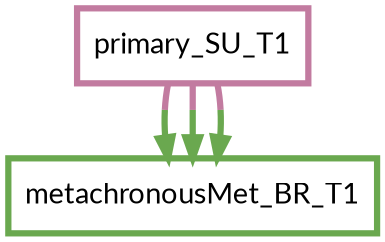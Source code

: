 digraph  {
dpi=600;size=3.5;
metachronousMet_BR_T1 [color="#6aa84fff", fillcolor=white, fontname=Lato, penwidth="3.0", shape=box];
primary_SU_T1 [color="#c27ba0ff", fillcolor=white, fontname=Lato, penwidth="3.0", shape=box];
primary_SU_T1 -> metachronousMet_BR_T1  [color="#c27ba0ff;0.5:#6aa84fff", key=0, penwidth=3];
primary_SU_T1 -> metachronousMet_BR_T1  [color="#c27ba0ff;0.5:#6aa84fff", key=1, penwidth=3];
primary_SU_T1 -> metachronousMet_BR_T1  [color="#c27ba0ff;0.5:#6aa84fff", key=2, penwidth=3];
}
